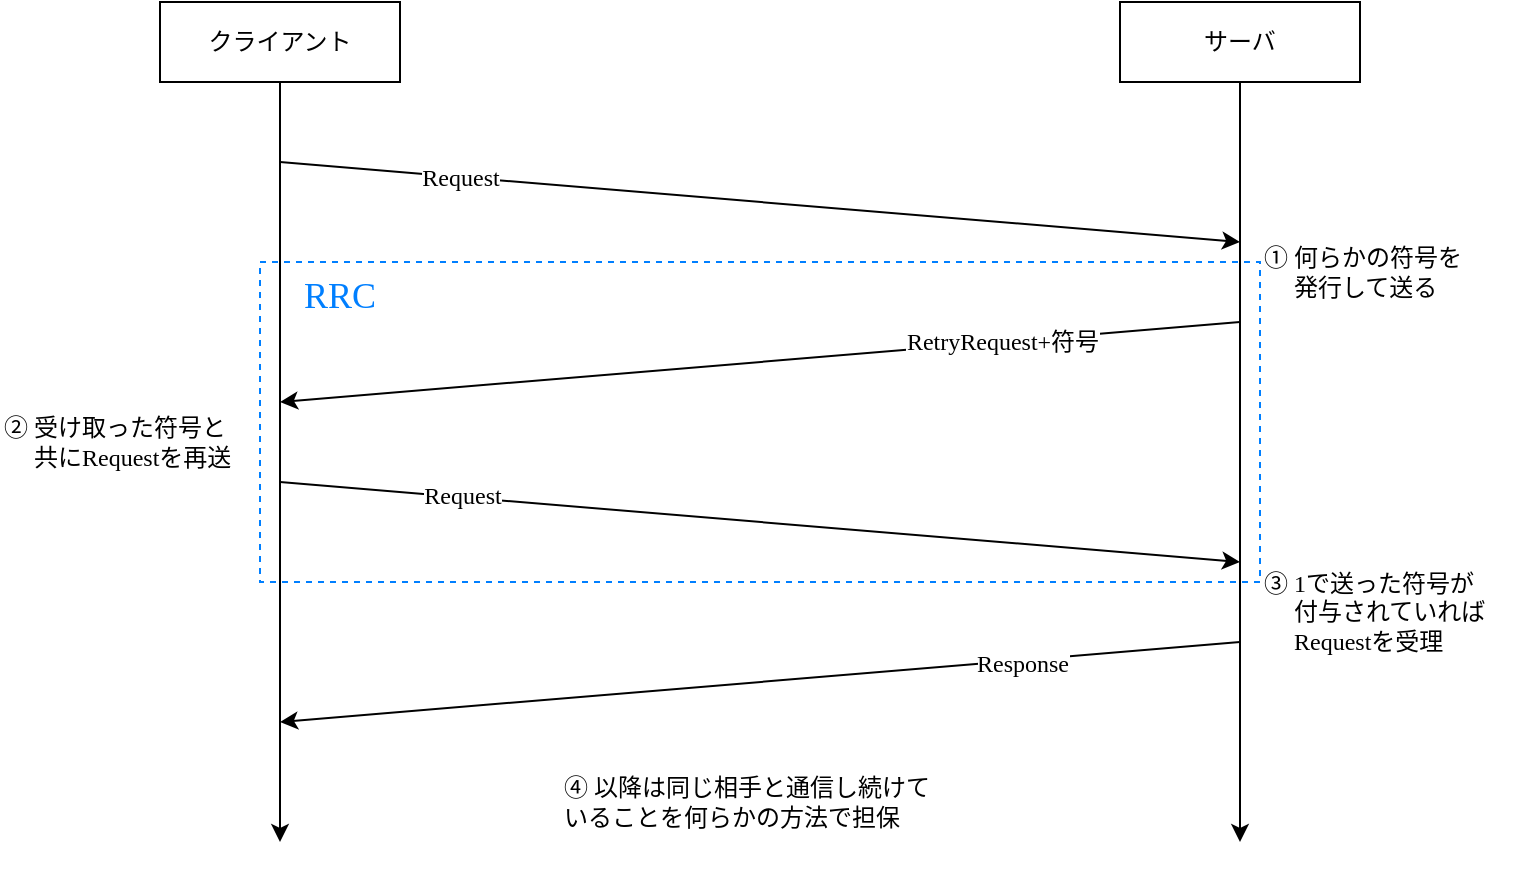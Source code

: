 <mxfile version="16.5.6" type="github">
  <diagram id="KfdXvxcvI5cZtabfhip-" name="Page-1">
    <mxGraphModel dx="2066" dy="1129" grid="1" gridSize="10" guides="1" tooltips="1" connect="1" arrows="1" fold="1" page="1" pageScale="1" pageWidth="850" pageHeight="1100" math="0" shadow="0">
      <root>
        <mxCell id="0" />
        <mxCell id="1" parent="0" />
        <mxCell id="RYE8tncCzNAv9k0Rwi5K-21" value="" style="rounded=0;whiteSpace=wrap;html=1;fillColor=none;dashed=1;strokeColor=#007FFF;fontFamily=游ゴシック;" parent="1" vertex="1">
          <mxGeometry x="130" y="130" width="500" height="160" as="geometry" />
        </mxCell>
        <mxCell id="RYE8tncCzNAv9k0Rwi5K-1" style="edgeStyle=none;html=1;fontFamily=游ゴシック;" parent="1" source="RYE8tncCzNAv9k0Rwi5K-2" edge="1">
          <mxGeometry relative="1" as="geometry">
            <mxPoint x="140" y="420" as="targetPoint" />
          </mxGeometry>
        </mxCell>
        <mxCell id="RYE8tncCzNAv9k0Rwi5K-2" value="&lt;font style=&quot;font-size: 12px&quot;&gt;クライアント&lt;/font&gt;" style="rounded=0;whiteSpace=wrap;html=1;fontFamily=游ゴシック;" parent="1" vertex="1">
          <mxGeometry x="80" width="120" height="40" as="geometry" />
        </mxCell>
        <mxCell id="RYE8tncCzNAv9k0Rwi5K-3" style="edgeStyle=none;html=1;fontFamily=游ゴシック;" parent="1" source="RYE8tncCzNAv9k0Rwi5K-4" edge="1">
          <mxGeometry relative="1" as="geometry">
            <mxPoint x="620" y="420" as="targetPoint" />
          </mxGeometry>
        </mxCell>
        <mxCell id="RYE8tncCzNAv9k0Rwi5K-4" value="&lt;font style=&quot;font-size: 12px&quot;&gt;サーバ&lt;/font&gt;" style="rounded=0;whiteSpace=wrap;html=1;fontFamily=游ゴシック;" parent="1" vertex="1">
          <mxGeometry x="560" width="120" height="40" as="geometry" />
        </mxCell>
        <mxCell id="RYE8tncCzNAv9k0Rwi5K-5" value="" style="endArrow=classic;html=1;fontSize=12;fontFamily=游ゴシック;" parent="1" edge="1">
          <mxGeometry width="50" height="50" relative="1" as="geometry">
            <mxPoint x="140" y="80" as="sourcePoint" />
            <mxPoint x="620" y="120" as="targetPoint" />
          </mxGeometry>
        </mxCell>
        <mxCell id="kQcFz_HuSB37A0yRyPAH-1" value="&lt;span style=&quot;font-size: 12px; text-align: left;&quot;&gt;Request&lt;/span&gt;" style="edgeLabel;html=1;align=center;verticalAlign=middle;resizable=0;points=[];fontFamily=游ゴシック;labelBackgroundColor=#FFFFFF;" parent="RYE8tncCzNAv9k0Rwi5K-5" vertex="1" connectable="0">
          <mxGeometry x="-0.544" y="1" relative="1" as="geometry">
            <mxPoint x="-20" as="offset" />
          </mxGeometry>
        </mxCell>
        <mxCell id="RYE8tncCzNAv9k0Rwi5K-7" value="" style="endArrow=classic;html=1;fontSize=12;fontFamily=游ゴシック;" parent="1" edge="1">
          <mxGeometry width="50" height="50" relative="1" as="geometry">
            <mxPoint x="140" y="240" as="sourcePoint" />
            <mxPoint x="620" y="280" as="targetPoint" />
          </mxGeometry>
        </mxCell>
        <mxCell id="kQcFz_HuSB37A0yRyPAH-3" value="&lt;span style=&quot;font-size: 12px; text-align: left;&quot;&gt;Request&lt;/span&gt;" style="edgeLabel;html=1;align=center;verticalAlign=middle;resizable=0;points=[];fontFamily=游ゴシック;labelBackgroundColor=#FFFFFF;" parent="RYE8tncCzNAv9k0Rwi5K-7" vertex="1" connectable="0">
          <mxGeometry x="-0.549" y="2" relative="1" as="geometry">
            <mxPoint x="-18" as="offset" />
          </mxGeometry>
        </mxCell>
        <mxCell id="RYE8tncCzNAv9k0Rwi5K-8" value="" style="endArrow=classic;html=1;fontSize=12;fontFamily=游ゴシック;" parent="1" edge="1">
          <mxGeometry width="50" height="50" relative="1" as="geometry">
            <mxPoint x="620" y="160" as="sourcePoint" />
            <mxPoint x="140" y="200" as="targetPoint" />
          </mxGeometry>
        </mxCell>
        <mxCell id="kQcFz_HuSB37A0yRyPAH-2" value="&lt;span style=&quot;font-size: 12px; text-align: right;&quot;&gt;RetryRequest+符号&lt;/span&gt;" style="edgeLabel;html=1;align=center;verticalAlign=middle;resizable=0;points=[];fontFamily=游ゴシック;labelBackgroundColor=#FFFFFF;" parent="RYE8tncCzNAv9k0Rwi5K-8" vertex="1" connectable="0">
          <mxGeometry x="-0.369" y="-1" relative="1" as="geometry">
            <mxPoint x="32" y="-2" as="offset" />
          </mxGeometry>
        </mxCell>
        <mxCell id="RYE8tncCzNAv9k0Rwi5K-9" value="① 何らかの符号を&lt;br&gt;　 発行して送る" style="text;html=1;strokeColor=none;fillColor=none;align=left;verticalAlign=middle;whiteSpace=wrap;rounded=0;fontSize=12;fontFamily=游ゴシック;" parent="1" vertex="1">
          <mxGeometry x="630" y="120" width="120" height="30" as="geometry" />
        </mxCell>
        <mxCell id="RYE8tncCzNAv9k0Rwi5K-10" value="" style="endArrow=classic;html=1;fontSize=12;fontFamily=游ゴシック;" parent="1" edge="1">
          <mxGeometry width="50" height="50" relative="1" as="geometry">
            <mxPoint x="620" y="320" as="sourcePoint" />
            <mxPoint x="140" y="360" as="targetPoint" />
          </mxGeometry>
        </mxCell>
        <mxCell id="kQcFz_HuSB37A0yRyPAH-4" value="&lt;span style=&quot;font-size: 12px; text-align: right;&quot;&gt;Response&lt;/span&gt;" style="edgeLabel;html=1;align=center;verticalAlign=middle;resizable=0;points=[];fontFamily=游ゴシック;labelBackgroundColor=#FFFFFF;" parent="RYE8tncCzNAv9k0Rwi5K-10" vertex="1" connectable="0">
          <mxGeometry x="-0.431" relative="1" as="geometry">
            <mxPoint x="27" y="-1" as="offset" />
          </mxGeometry>
        </mxCell>
        <mxCell id="RYE8tncCzNAv9k0Rwi5K-11" value="③ 1で送った符号が&lt;br&gt;　 付与されていれば&lt;br&gt;　 Requestを受理" style="text;html=1;strokeColor=none;fillColor=none;align=left;verticalAlign=middle;whiteSpace=wrap;rounded=0;fontSize=12;fontFamily=游ゴシック;" parent="1" vertex="1">
          <mxGeometry x="630" y="280" width="130" height="50" as="geometry" />
        </mxCell>
        <mxCell id="RYE8tncCzNAv9k0Rwi5K-12" value="② 受け取った符号と&lt;br&gt;　 共にRequestを再送" style="text;html=1;strokeColor=none;fillColor=none;align=left;verticalAlign=middle;whiteSpace=wrap;rounded=0;fontSize=12;fontFamily=游ゴシック;" parent="1" vertex="1">
          <mxGeometry y="200" width="130" height="40" as="geometry" />
        </mxCell>
        <mxCell id="RYE8tncCzNAv9k0Rwi5K-14" value="&lt;div&gt;&lt;div&gt;④ 以降は同じ相手と通信し続けて&lt;br&gt;いることを何らかの方法で担保&lt;/div&gt;&lt;/div&gt;" style="text;html=1;strokeColor=none;fillColor=none;align=left;verticalAlign=middle;whiteSpace=wrap;rounded=0;fontSize=12;fontFamily=游ゴシック;" parent="1" vertex="1">
          <mxGeometry x="280" y="360" width="220" height="80" as="geometry" />
        </mxCell>
        <mxCell id="RYE8tncCzNAv9k0Rwi5K-22" value="&lt;font color=&quot;#007fff&quot; style=&quot;font-size: 18px;&quot;&gt;RRC&lt;/font&gt;" style="text;html=1;strokeColor=none;fillColor=none;align=left;verticalAlign=top;whiteSpace=wrap;rounded=0;fontSize=18;fontFamily=游ゴシック;" parent="1" vertex="1">
          <mxGeometry x="150" y="130" width="60" height="30" as="geometry" />
        </mxCell>
      </root>
    </mxGraphModel>
  </diagram>
</mxfile>
